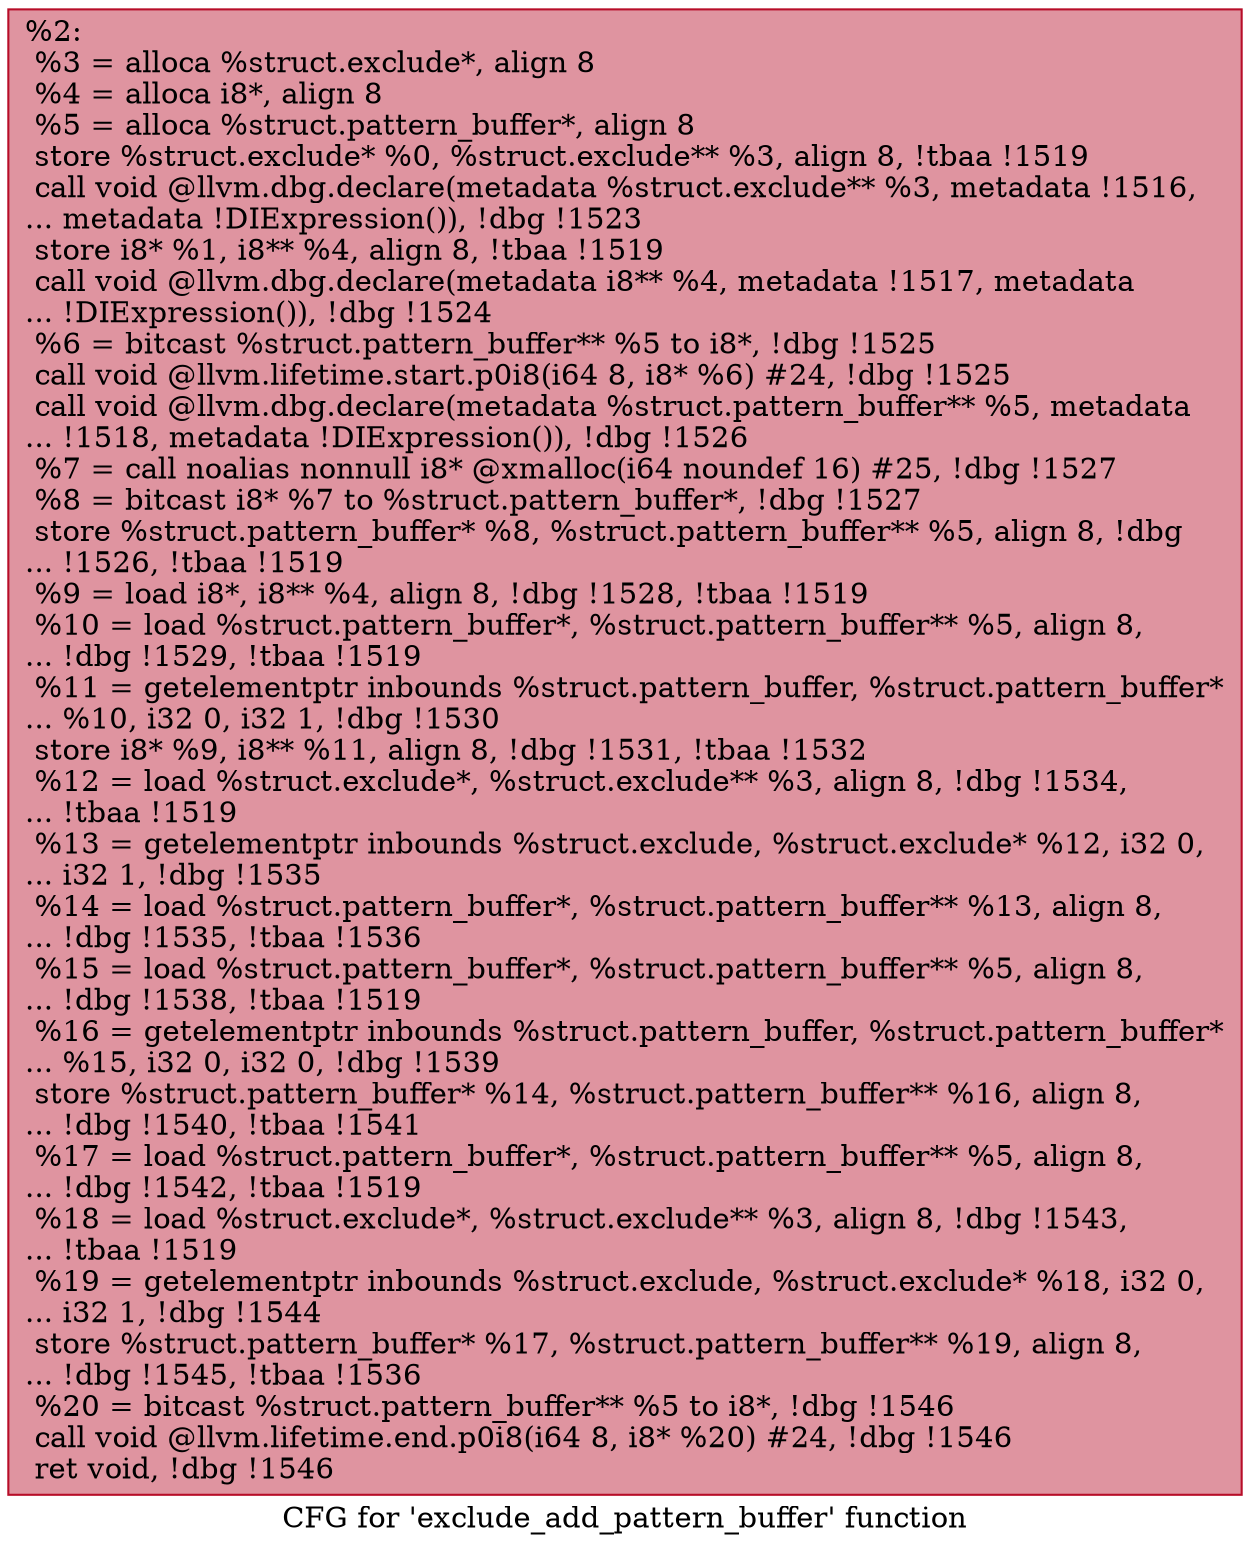 digraph "CFG for 'exclude_add_pattern_buffer' function" {
	label="CFG for 'exclude_add_pattern_buffer' function";

	Node0x23eadf0 [shape=record,color="#b70d28ff", style=filled, fillcolor="#b70d2870",label="{%2:\l  %3 = alloca %struct.exclude*, align 8\l  %4 = alloca i8*, align 8\l  %5 = alloca %struct.pattern_buffer*, align 8\l  store %struct.exclude* %0, %struct.exclude** %3, align 8, !tbaa !1519\l  call void @llvm.dbg.declare(metadata %struct.exclude** %3, metadata !1516,\l... metadata !DIExpression()), !dbg !1523\l  store i8* %1, i8** %4, align 8, !tbaa !1519\l  call void @llvm.dbg.declare(metadata i8** %4, metadata !1517, metadata\l... !DIExpression()), !dbg !1524\l  %6 = bitcast %struct.pattern_buffer** %5 to i8*, !dbg !1525\l  call void @llvm.lifetime.start.p0i8(i64 8, i8* %6) #24, !dbg !1525\l  call void @llvm.dbg.declare(metadata %struct.pattern_buffer** %5, metadata\l... !1518, metadata !DIExpression()), !dbg !1526\l  %7 = call noalias nonnull i8* @xmalloc(i64 noundef 16) #25, !dbg !1527\l  %8 = bitcast i8* %7 to %struct.pattern_buffer*, !dbg !1527\l  store %struct.pattern_buffer* %8, %struct.pattern_buffer** %5, align 8, !dbg\l... !1526, !tbaa !1519\l  %9 = load i8*, i8** %4, align 8, !dbg !1528, !tbaa !1519\l  %10 = load %struct.pattern_buffer*, %struct.pattern_buffer** %5, align 8,\l... !dbg !1529, !tbaa !1519\l  %11 = getelementptr inbounds %struct.pattern_buffer, %struct.pattern_buffer*\l... %10, i32 0, i32 1, !dbg !1530\l  store i8* %9, i8** %11, align 8, !dbg !1531, !tbaa !1532\l  %12 = load %struct.exclude*, %struct.exclude** %3, align 8, !dbg !1534,\l... !tbaa !1519\l  %13 = getelementptr inbounds %struct.exclude, %struct.exclude* %12, i32 0,\l... i32 1, !dbg !1535\l  %14 = load %struct.pattern_buffer*, %struct.pattern_buffer** %13, align 8,\l... !dbg !1535, !tbaa !1536\l  %15 = load %struct.pattern_buffer*, %struct.pattern_buffer** %5, align 8,\l... !dbg !1538, !tbaa !1519\l  %16 = getelementptr inbounds %struct.pattern_buffer, %struct.pattern_buffer*\l... %15, i32 0, i32 0, !dbg !1539\l  store %struct.pattern_buffer* %14, %struct.pattern_buffer** %16, align 8,\l... !dbg !1540, !tbaa !1541\l  %17 = load %struct.pattern_buffer*, %struct.pattern_buffer** %5, align 8,\l... !dbg !1542, !tbaa !1519\l  %18 = load %struct.exclude*, %struct.exclude** %3, align 8, !dbg !1543,\l... !tbaa !1519\l  %19 = getelementptr inbounds %struct.exclude, %struct.exclude* %18, i32 0,\l... i32 1, !dbg !1544\l  store %struct.pattern_buffer* %17, %struct.pattern_buffer** %19, align 8,\l... !dbg !1545, !tbaa !1536\l  %20 = bitcast %struct.pattern_buffer** %5 to i8*, !dbg !1546\l  call void @llvm.lifetime.end.p0i8(i64 8, i8* %20) #24, !dbg !1546\l  ret void, !dbg !1546\l}"];
}
